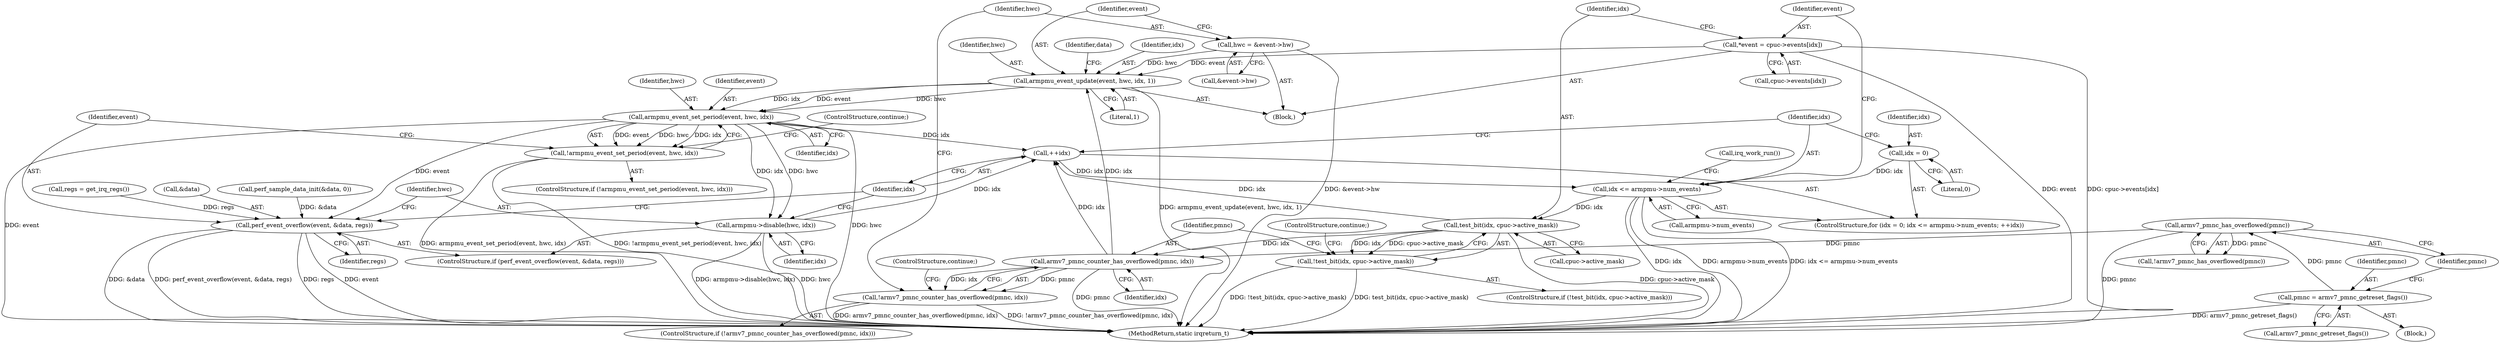 digraph "0_linux_a8b0ca17b80e92faab46ee7179ba9e99ccb61233_1@API" {
"1000176" [label="(Call,armpmu_event_update(event, hwc, idx, 1))"];
"1000148" [label="(Call,*event = cpuc->events[idx])"];
"1000170" [label="(Call,hwc = &event->hw)"];
"1000166" [label="(Call,armv7_pmnc_counter_has_overflowed(pmnc, idx))"];
"1000119" [label="(Call,armv7_pmnc_has_overflowed(pmnc))"];
"1000114" [label="(Call,pmnc = armv7_pmnc_getreset_flags())"];
"1000158" [label="(Call,test_bit(idx, cpuc->active_mask))"];
"1000139" [label="(Call,idx <= armpmu->num_events)"];
"1000144" [label="(Call,++idx)"];
"1000192" [label="(Call,armpmu_event_set_period(event, hwc, idx))"];
"1000176" [label="(Call,armpmu_event_update(event, hwc, idx, 1))"];
"1000203" [label="(Call,armpmu->disable(hwc, idx))"];
"1000136" [label="(Call,idx = 0)"];
"1000157" [label="(Call,!test_bit(idx, cpuc->active_mask))"];
"1000165" [label="(Call,!armv7_pmnc_counter_has_overflowed(pmnc, idx))"];
"1000191" [label="(Call,!armpmu_event_set_period(event, hwc, idx))"];
"1000198" [label="(Call,perf_event_overflow(event, &data, regs))"];
"1000204" [label="(Identifier,hwc)"];
"1000197" [label="(ControlStructure,if (perf_event_overflow(event, &data, regs)))"];
"1000164" [label="(ControlStructure,if (!armv7_pmnc_counter_has_overflowed(pmnc, idx)))"];
"1000138" [label="(Literal,0)"];
"1000170" [label="(Call,hwc = &event->hw)"];
"1000165" [label="(Call,!armv7_pmnc_counter_has_overflowed(pmnc, idx))"];
"1000159" [label="(Identifier,idx)"];
"1000160" [label="(Call,cpuc->active_mask)"];
"1000149" [label="(Identifier,event)"];
"1000191" [label="(Call,!armpmu_event_set_period(event, hwc, idx))"];
"1000183" [label="(Identifier,data)"];
"1000203" [label="(Call,armpmu->disable(hwc, idx))"];
"1000180" [label="(Literal,1)"];
"1000141" [label="(Call,armpmu->num_events)"];
"1000195" [label="(Identifier,idx)"];
"1000137" [label="(Identifier,idx)"];
"1000163" [label="(ControlStructure,continue;)"];
"1000193" [label="(Identifier,event)"];
"1000202" [label="(Identifier,regs)"];
"1000194" [label="(Identifier,hwc)"];
"1000198" [label="(Call,perf_event_overflow(event, &data, regs))"];
"1000176" [label="(Call,armpmu_event_update(event, hwc, idx, 1))"];
"1000177" [label="(Identifier,event)"];
"1000157" [label="(Call,!test_bit(idx, cpuc->active_mask))"];
"1000146" [label="(Block,)"];
"1000156" [label="(ControlStructure,if (!test_bit(idx, cpuc->active_mask)))"];
"1000123" [label="(Call,regs = get_irq_regs())"];
"1000150" [label="(Call,cpuc->events[idx])"];
"1000179" [label="(Identifier,idx)"];
"1000144" [label="(Call,++idx)"];
"1000114" [label="(Call,pmnc = armv7_pmnc_getreset_flags())"];
"1000136" [label="(Call,idx = 0)"];
"1000145" [label="(Identifier,idx)"];
"1000158" [label="(Call,test_bit(idx, cpuc->active_mask))"];
"1000200" [label="(Call,&data)"];
"1000209" [label="(MethodReturn,static irqreturn_t)"];
"1000190" [label="(ControlStructure,if (!armpmu_event_set_period(event, hwc, idx)))"];
"1000205" [label="(Identifier,idx)"];
"1000167" [label="(Identifier,pmnc)"];
"1000126" [label="(Call,perf_sample_data_init(&data, 0))"];
"1000119" [label="(Call,armv7_pmnc_has_overflowed(pmnc))"];
"1000199" [label="(Identifier,event)"];
"1000148" [label="(Call,*event = cpuc->events[idx])"];
"1000192" [label="(Call,armpmu_event_set_period(event, hwc, idx))"];
"1000178" [label="(Identifier,hwc)"];
"1000120" [label="(Identifier,pmnc)"];
"1000169" [label="(ControlStructure,continue;)"];
"1000108" [label="(Block,)"];
"1000140" [label="(Identifier,idx)"];
"1000206" [label="(Call,irq_work_run())"];
"1000115" [label="(Identifier,pmnc)"];
"1000116" [label="(Call,armv7_pmnc_getreset_flags())"];
"1000171" [label="(Identifier,hwc)"];
"1000139" [label="(Call,idx <= armpmu->num_events)"];
"1000168" [label="(Identifier,idx)"];
"1000166" [label="(Call,armv7_pmnc_counter_has_overflowed(pmnc, idx))"];
"1000172" [label="(Call,&event->hw)"];
"1000118" [label="(Call,!armv7_pmnc_has_overflowed(pmnc))"];
"1000135" [label="(ControlStructure,for (idx = 0; idx <= armpmu->num_events; ++idx))"];
"1000196" [label="(ControlStructure,continue;)"];
"1000176" -> "1000146"  [label="AST: "];
"1000176" -> "1000180"  [label="CFG: "];
"1000177" -> "1000176"  [label="AST: "];
"1000178" -> "1000176"  [label="AST: "];
"1000179" -> "1000176"  [label="AST: "];
"1000180" -> "1000176"  [label="AST: "];
"1000183" -> "1000176"  [label="CFG: "];
"1000176" -> "1000209"  [label="DDG: armpmu_event_update(event, hwc, idx, 1)"];
"1000148" -> "1000176"  [label="DDG: event"];
"1000170" -> "1000176"  [label="DDG: hwc"];
"1000166" -> "1000176"  [label="DDG: idx"];
"1000176" -> "1000192"  [label="DDG: event"];
"1000176" -> "1000192"  [label="DDG: hwc"];
"1000176" -> "1000192"  [label="DDG: idx"];
"1000148" -> "1000146"  [label="AST: "];
"1000148" -> "1000150"  [label="CFG: "];
"1000149" -> "1000148"  [label="AST: "];
"1000150" -> "1000148"  [label="AST: "];
"1000159" -> "1000148"  [label="CFG: "];
"1000148" -> "1000209"  [label="DDG: event"];
"1000148" -> "1000209"  [label="DDG: cpuc->events[idx]"];
"1000170" -> "1000146"  [label="AST: "];
"1000170" -> "1000172"  [label="CFG: "];
"1000171" -> "1000170"  [label="AST: "];
"1000172" -> "1000170"  [label="AST: "];
"1000177" -> "1000170"  [label="CFG: "];
"1000170" -> "1000209"  [label="DDG: &event->hw"];
"1000166" -> "1000165"  [label="AST: "];
"1000166" -> "1000168"  [label="CFG: "];
"1000167" -> "1000166"  [label="AST: "];
"1000168" -> "1000166"  [label="AST: "];
"1000165" -> "1000166"  [label="CFG: "];
"1000166" -> "1000209"  [label="DDG: pmnc"];
"1000166" -> "1000144"  [label="DDG: idx"];
"1000166" -> "1000165"  [label="DDG: pmnc"];
"1000166" -> "1000165"  [label="DDG: idx"];
"1000119" -> "1000166"  [label="DDG: pmnc"];
"1000158" -> "1000166"  [label="DDG: idx"];
"1000119" -> "1000118"  [label="AST: "];
"1000119" -> "1000120"  [label="CFG: "];
"1000120" -> "1000119"  [label="AST: "];
"1000118" -> "1000119"  [label="CFG: "];
"1000119" -> "1000209"  [label="DDG: pmnc"];
"1000119" -> "1000118"  [label="DDG: pmnc"];
"1000114" -> "1000119"  [label="DDG: pmnc"];
"1000114" -> "1000108"  [label="AST: "];
"1000114" -> "1000116"  [label="CFG: "];
"1000115" -> "1000114"  [label="AST: "];
"1000116" -> "1000114"  [label="AST: "];
"1000120" -> "1000114"  [label="CFG: "];
"1000114" -> "1000209"  [label="DDG: armv7_pmnc_getreset_flags()"];
"1000158" -> "1000157"  [label="AST: "];
"1000158" -> "1000160"  [label="CFG: "];
"1000159" -> "1000158"  [label="AST: "];
"1000160" -> "1000158"  [label="AST: "];
"1000157" -> "1000158"  [label="CFG: "];
"1000158" -> "1000209"  [label="DDG: cpuc->active_mask"];
"1000158" -> "1000144"  [label="DDG: idx"];
"1000158" -> "1000157"  [label="DDG: idx"];
"1000158" -> "1000157"  [label="DDG: cpuc->active_mask"];
"1000139" -> "1000158"  [label="DDG: idx"];
"1000139" -> "1000135"  [label="AST: "];
"1000139" -> "1000141"  [label="CFG: "];
"1000140" -> "1000139"  [label="AST: "];
"1000141" -> "1000139"  [label="AST: "];
"1000149" -> "1000139"  [label="CFG: "];
"1000206" -> "1000139"  [label="CFG: "];
"1000139" -> "1000209"  [label="DDG: armpmu->num_events"];
"1000139" -> "1000209"  [label="DDG: idx <= armpmu->num_events"];
"1000139" -> "1000209"  [label="DDG: idx"];
"1000144" -> "1000139"  [label="DDG: idx"];
"1000136" -> "1000139"  [label="DDG: idx"];
"1000144" -> "1000135"  [label="AST: "];
"1000144" -> "1000145"  [label="CFG: "];
"1000145" -> "1000144"  [label="AST: "];
"1000140" -> "1000144"  [label="CFG: "];
"1000192" -> "1000144"  [label="DDG: idx"];
"1000203" -> "1000144"  [label="DDG: idx"];
"1000192" -> "1000191"  [label="AST: "];
"1000192" -> "1000195"  [label="CFG: "];
"1000193" -> "1000192"  [label="AST: "];
"1000194" -> "1000192"  [label="AST: "];
"1000195" -> "1000192"  [label="AST: "];
"1000191" -> "1000192"  [label="CFG: "];
"1000192" -> "1000209"  [label="DDG: hwc"];
"1000192" -> "1000209"  [label="DDG: event"];
"1000192" -> "1000191"  [label="DDG: event"];
"1000192" -> "1000191"  [label="DDG: hwc"];
"1000192" -> "1000191"  [label="DDG: idx"];
"1000192" -> "1000198"  [label="DDG: event"];
"1000192" -> "1000203"  [label="DDG: hwc"];
"1000192" -> "1000203"  [label="DDG: idx"];
"1000203" -> "1000197"  [label="AST: "];
"1000203" -> "1000205"  [label="CFG: "];
"1000204" -> "1000203"  [label="AST: "];
"1000205" -> "1000203"  [label="AST: "];
"1000145" -> "1000203"  [label="CFG: "];
"1000203" -> "1000209"  [label="DDG: armpmu->disable(hwc, idx)"];
"1000203" -> "1000209"  [label="DDG: hwc"];
"1000136" -> "1000135"  [label="AST: "];
"1000136" -> "1000138"  [label="CFG: "];
"1000137" -> "1000136"  [label="AST: "];
"1000138" -> "1000136"  [label="AST: "];
"1000140" -> "1000136"  [label="CFG: "];
"1000157" -> "1000156"  [label="AST: "];
"1000163" -> "1000157"  [label="CFG: "];
"1000167" -> "1000157"  [label="CFG: "];
"1000157" -> "1000209"  [label="DDG: !test_bit(idx, cpuc->active_mask)"];
"1000157" -> "1000209"  [label="DDG: test_bit(idx, cpuc->active_mask)"];
"1000165" -> "1000164"  [label="AST: "];
"1000169" -> "1000165"  [label="CFG: "];
"1000171" -> "1000165"  [label="CFG: "];
"1000165" -> "1000209"  [label="DDG: armv7_pmnc_counter_has_overflowed(pmnc, idx)"];
"1000165" -> "1000209"  [label="DDG: !armv7_pmnc_counter_has_overflowed(pmnc, idx)"];
"1000191" -> "1000190"  [label="AST: "];
"1000196" -> "1000191"  [label="CFG: "];
"1000199" -> "1000191"  [label="CFG: "];
"1000191" -> "1000209"  [label="DDG: !armpmu_event_set_period(event, hwc, idx)"];
"1000191" -> "1000209"  [label="DDG: armpmu_event_set_period(event, hwc, idx)"];
"1000198" -> "1000197"  [label="AST: "];
"1000198" -> "1000202"  [label="CFG: "];
"1000199" -> "1000198"  [label="AST: "];
"1000200" -> "1000198"  [label="AST: "];
"1000202" -> "1000198"  [label="AST: "];
"1000204" -> "1000198"  [label="CFG: "];
"1000145" -> "1000198"  [label="CFG: "];
"1000198" -> "1000209"  [label="DDG: event"];
"1000198" -> "1000209"  [label="DDG: &data"];
"1000198" -> "1000209"  [label="DDG: perf_event_overflow(event, &data, regs)"];
"1000198" -> "1000209"  [label="DDG: regs"];
"1000126" -> "1000198"  [label="DDG: &data"];
"1000123" -> "1000198"  [label="DDG: regs"];
}
